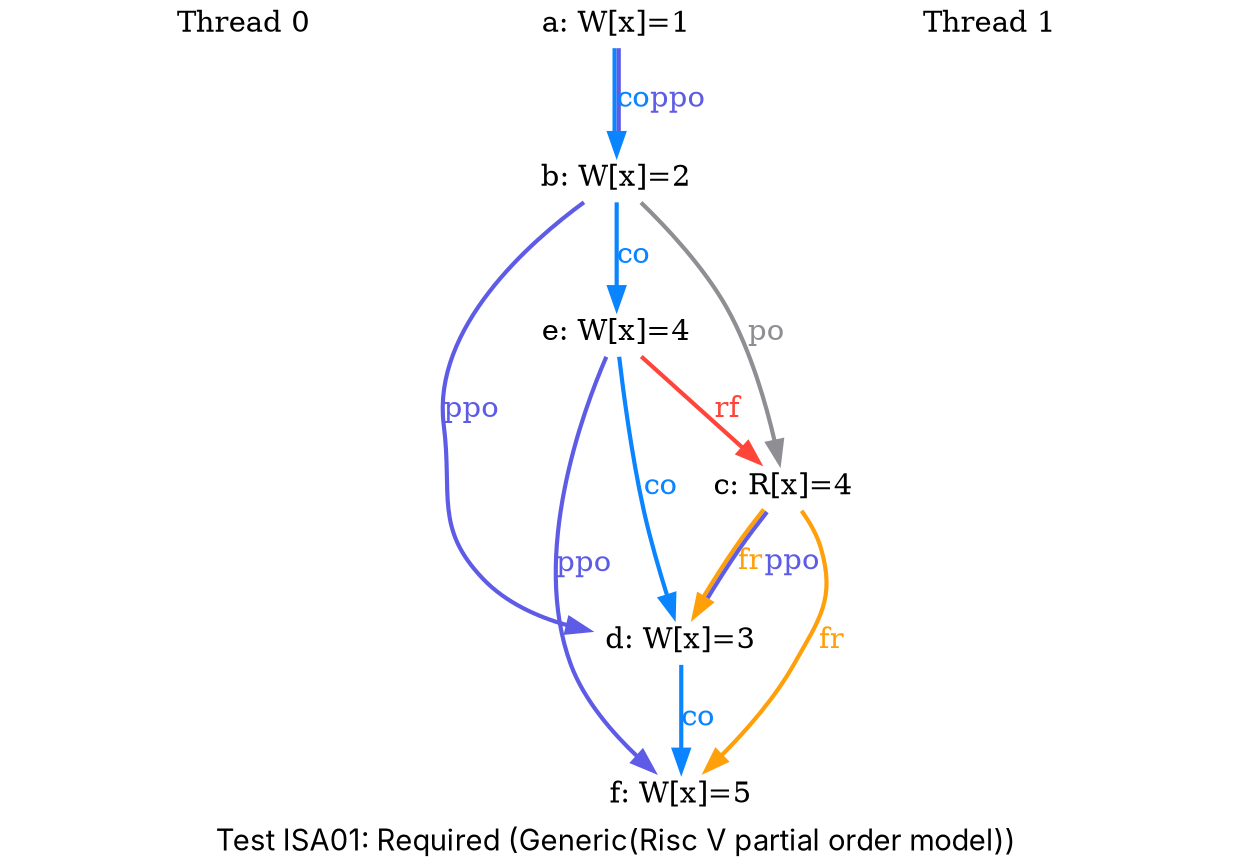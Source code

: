 digraph G {

splines=spline;
pad="0.000000";
fontname="SF Pro Display";

/* legend */
fontsize=14;
label="Test ISA01: Required (Generic(Risc V partial order model))";


/* the unlocked events */
proc0_label_node [shape=none, fontsize=14, label="Thread 0", pos="1.000000,4.050000!", fixedsize=true, width=3.250000, height=0.281250]
eiid0 [label="a: W[x]=1", shape="none", fontsize=14, pos="1.000000,3.375000!", fixedsize="false", height="0.194444", width="1.166667"];
eiid1 [label="b: W[x]=2", shape="none", fontsize=14, pos="1.000000,2.250000!", fixedsize="false", height="0.194444", width="1.166667"];
eiid2 [label="c: R[x]=4", shape="none", fontsize=14, pos="1.000000,1.125000!", fixedsize="false", height="0.194444", width="1.166667"];
eiid3 [label="d: W[x]=3", shape="none", fontsize=14, pos="1.000000,0.000000!", fixedsize="false", height="0.194444", width="1.166667"];
proc1_label_node [shape=none, fontsize=14, label="Thread 1", pos="6.000000,4.050000!", fixedsize=true, width=3.250000, height=0.281250]
eiid4 [label="e: W[x]=4", shape="none", fontsize=14, pos="6.000000,3.375000!", fixedsize="false", height="0.194444", width="1.166667"];
eiid5 [label="f: W[x]=5", shape="none", fontsize=14, pos="6.000000,2.250000!", fixedsize="false", height="0.194444", width="1.166667"];

/* the intra_causality_data edges */


/* the intra_causality_control edges */

/* the poi edges */
/* the rfmap edges */


/* The viewed-before edges */
eiid0 -> eiid1 [label=<<font color="#0A84FF">co</font><font color="#5E5CE6">ppo</font>>, color="#0A84FF:#5E5CE6", fontsize=14, penwidth="2.000000", arrowsize="1.000000"];
eiid1 -> eiid2 [label=<<font color="#8E8E93">po</font>>, color="#8E8E93", fontsize=14, penwidth="2.000000", arrowsize="1.000000"];
eiid1 -> eiid3 [label=<<font color="#5E5CE6">ppo</font>>, color="#5E5CE6", fontsize=14, penwidth="2.000000", arrowsize="1.000000"];
eiid1 -> eiid4 [label=<<font color="#0A84FF">co</font>>, color="#0A84FF", fontsize=14, penwidth="2.000000", arrowsize="1.000000"];
eiid2 -> eiid3 [label=<<font color="#FF9F0A">fr</font><font color="#5E5CE6">ppo</font>>, color="#FF9F0A:#5E5CE6", fontsize=14, penwidth="2.000000", arrowsize="1.000000"];
eiid2 -> eiid5 [label=<<font color="#FF9F0A">fr</font>>, color="#FF9F0A", fontsize=14, penwidth="2.000000", arrowsize="1.000000"];
eiid3 -> eiid5 [label=<<font color="#0A84FF">co</font>>, color="#0A84FF", fontsize=14, penwidth="2.000000", arrowsize="1.000000"];
eiid4 -> eiid2 [label=<<font color="#FF453A">rf</font>>, color="#FF453A", fontsize=14, penwidth="2.000000", arrowsize="1.000000"];
eiid4 -> eiid3 [label=<<font color="#0A84FF">co</font>>, color="#0A84FF", fontsize=14, penwidth="2.000000", arrowsize="1.000000"];
eiid4 -> eiid5 [label=<<font color="#5E5CE6">ppo</font>>, color="#5E5CE6", fontsize=14, penwidth="2.000000", arrowsize="1.000000"];
}
